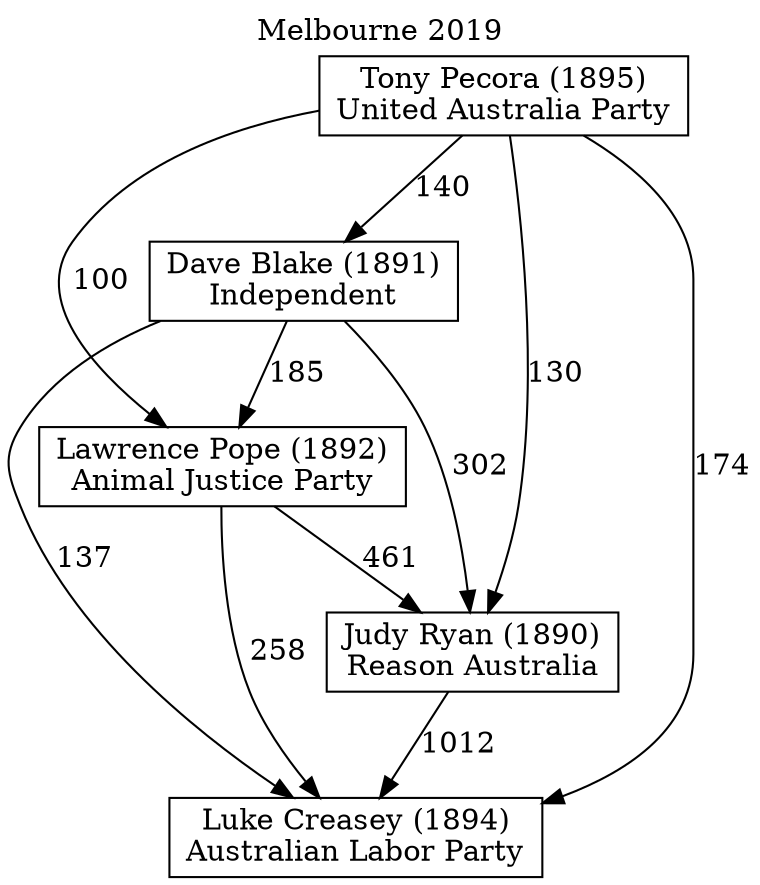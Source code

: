 // House preference flow
digraph "Luke Creasey (1894)_Melbourne_2019" {
	graph [label="Melbourne 2019" labelloc=t mclimit=10]
	node [shape=box]
	"Luke Creasey (1894)" [label="Luke Creasey (1894)
Australian Labor Party"]
	"Judy Ryan (1890)" [label="Judy Ryan (1890)
Reason Australia"]
	"Lawrence Pope (1892)" [label="Lawrence Pope (1892)
Animal Justice Party"]
	"Dave Blake (1891)" [label="Dave Blake (1891)
Independent"]
	"Tony Pecora (1895)" [label="Tony Pecora (1895)
United Australia Party"]
	"Judy Ryan (1890)" -> "Luke Creasey (1894)" [label=1012]
	"Lawrence Pope (1892)" -> "Judy Ryan (1890)" [label=461]
	"Dave Blake (1891)" -> "Lawrence Pope (1892)" [label=185]
	"Tony Pecora (1895)" -> "Dave Blake (1891)" [label=140]
	"Lawrence Pope (1892)" -> "Luke Creasey (1894)" [label=258]
	"Dave Blake (1891)" -> "Luke Creasey (1894)" [label=137]
	"Tony Pecora (1895)" -> "Luke Creasey (1894)" [label=174]
	"Tony Pecora (1895)" -> "Lawrence Pope (1892)" [label=100]
	"Dave Blake (1891)" -> "Judy Ryan (1890)" [label=302]
	"Tony Pecora (1895)" -> "Judy Ryan (1890)" [label=130]
}

